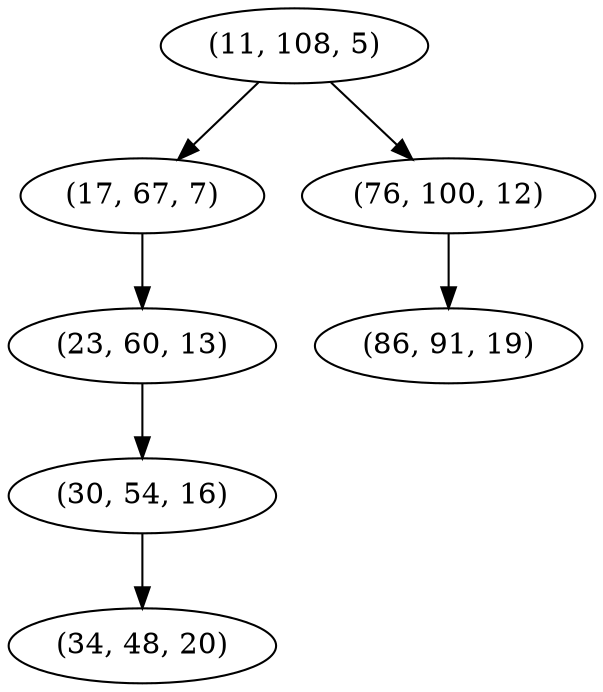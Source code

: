 digraph tree {
    "(11, 108, 5)";
    "(17, 67, 7)";
    "(23, 60, 13)";
    "(30, 54, 16)";
    "(34, 48, 20)";
    "(76, 100, 12)";
    "(86, 91, 19)";
    "(11, 108, 5)" -> "(17, 67, 7)";
    "(11, 108, 5)" -> "(76, 100, 12)";
    "(17, 67, 7)" -> "(23, 60, 13)";
    "(23, 60, 13)" -> "(30, 54, 16)";
    "(30, 54, 16)" -> "(34, 48, 20)";
    "(76, 100, 12)" -> "(86, 91, 19)";
}
